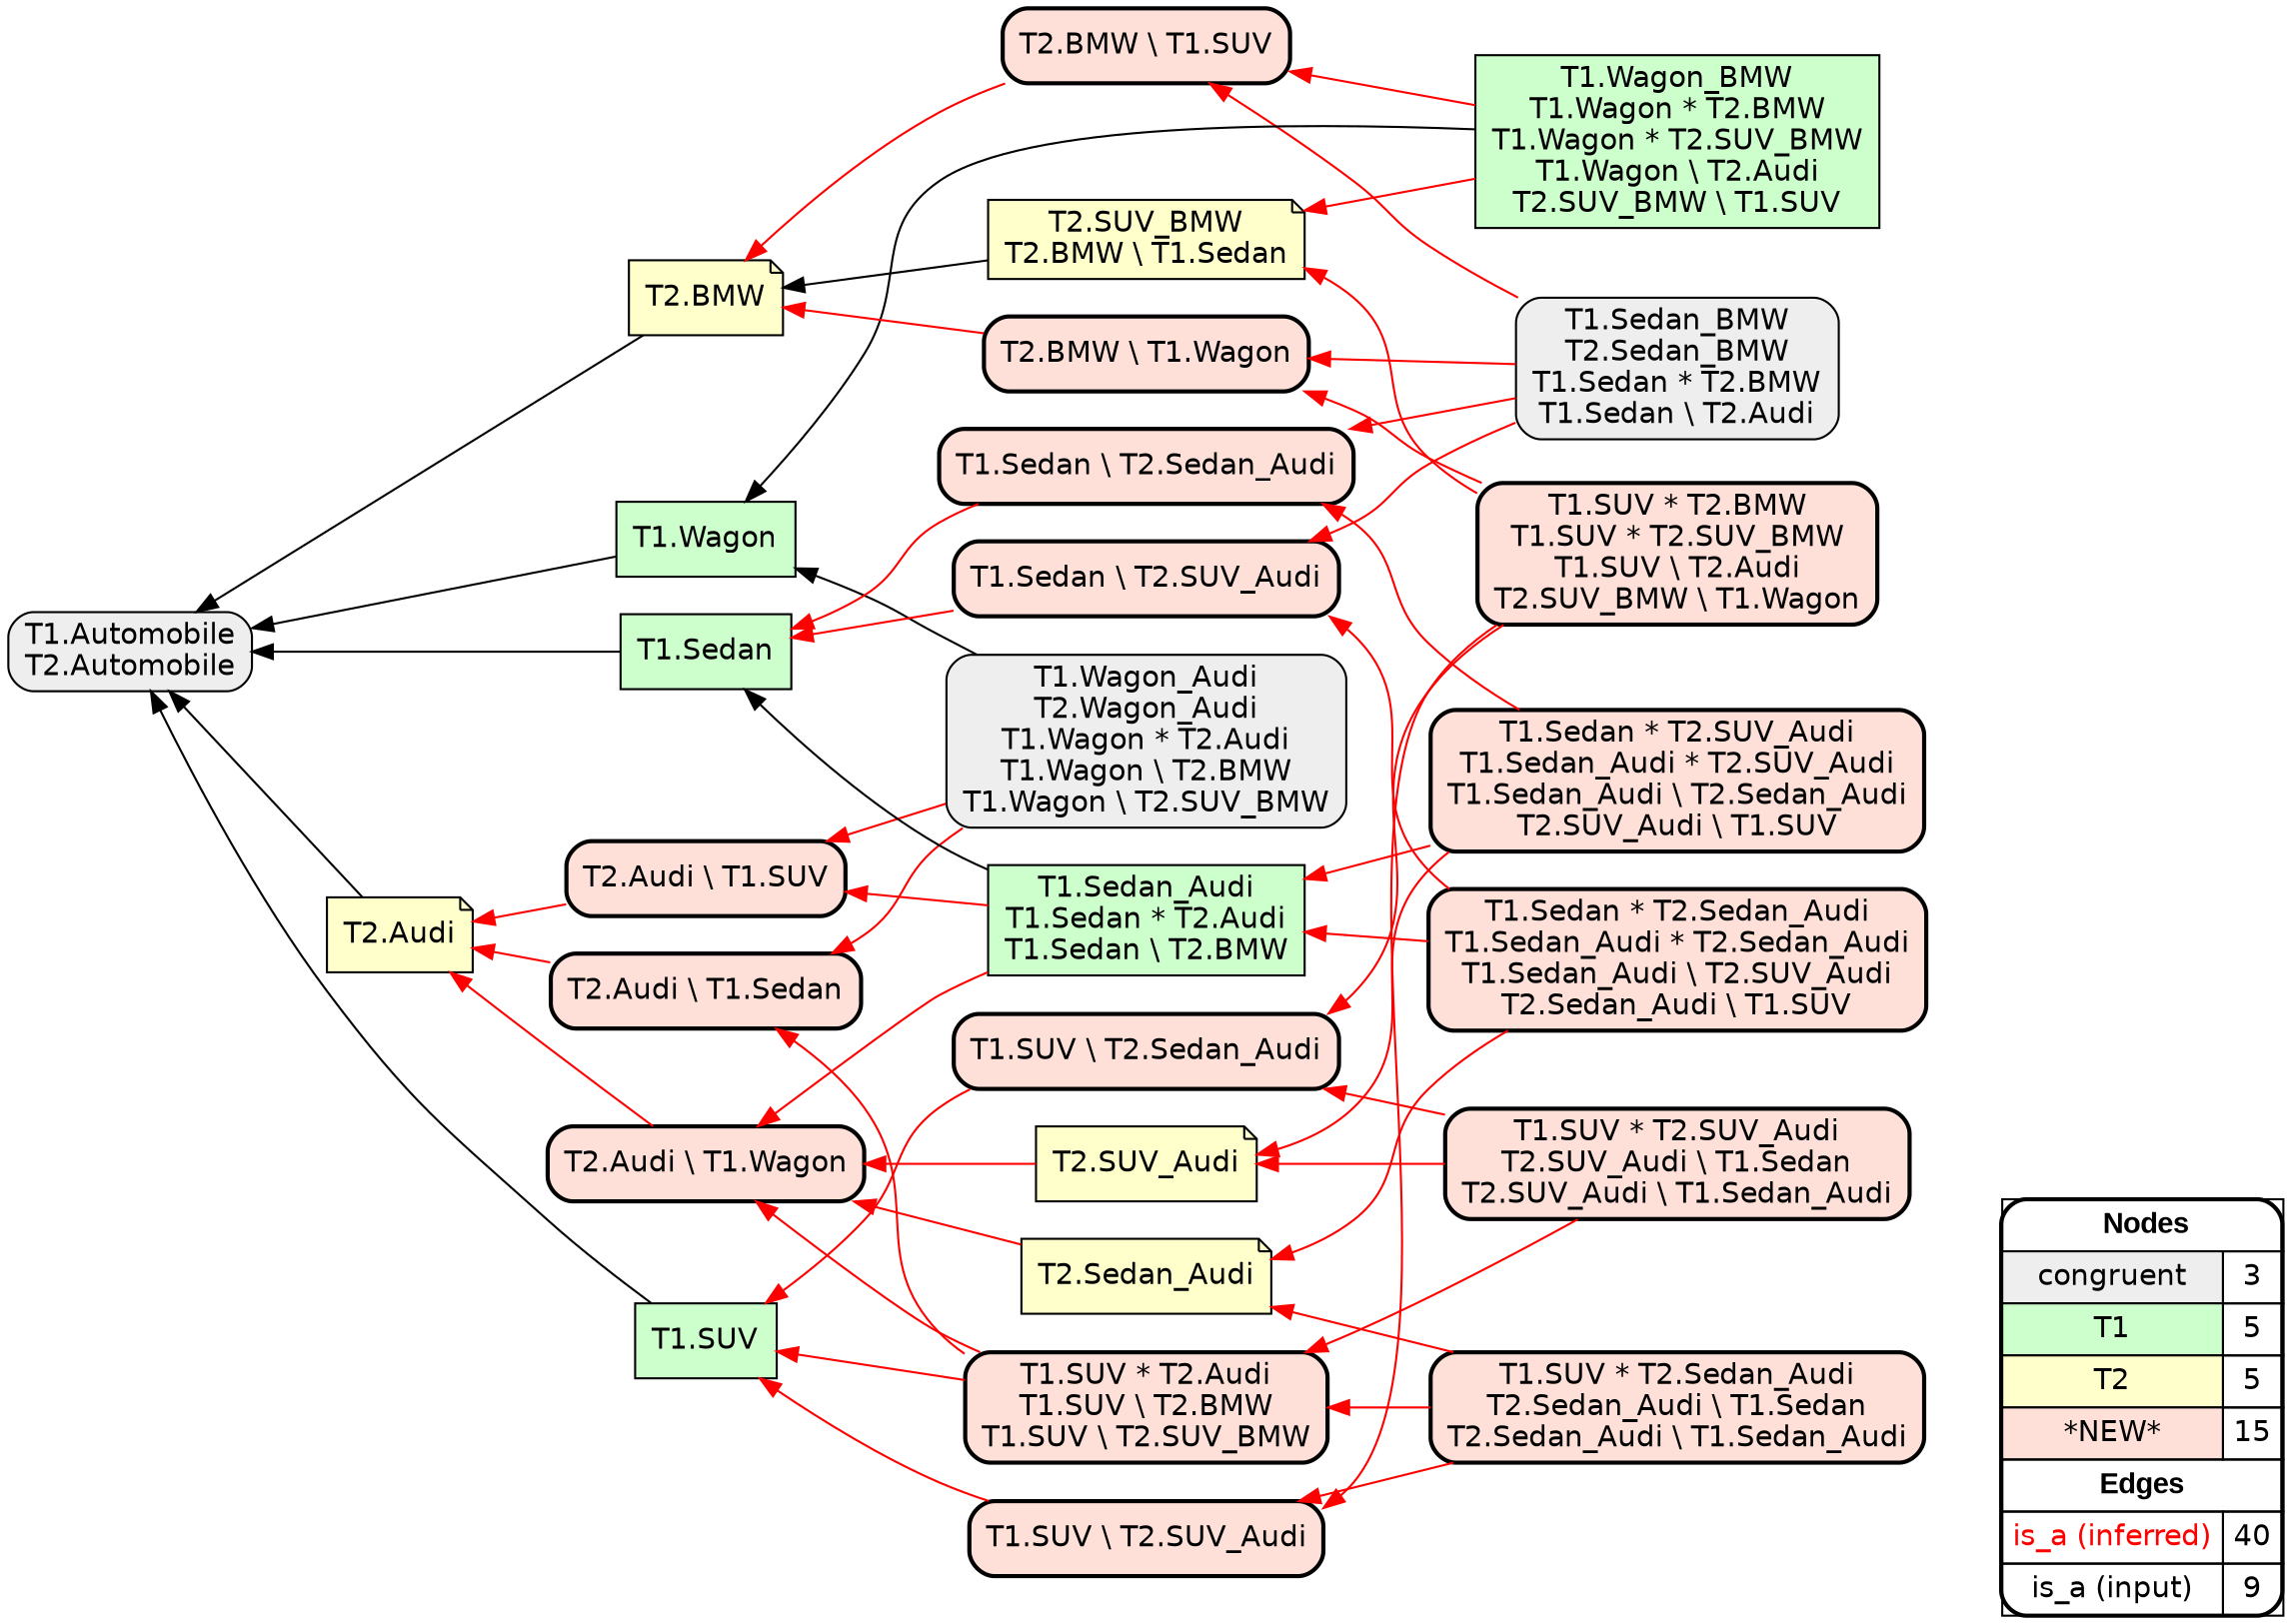 digraph{
rankdir=RL
node[shape=box style="filled,rounded" fillcolor="#EEEEEE" fontname="helvetica"] 
"T1.Automobile\nT2.Automobile"
"T1.Wagon_Audi\nT2.Wagon_Audi\nT1.Wagon * T2.Audi\nT1.Wagon \\ T2.BMW\nT1.Wagon \\ T2.SUV_BMW"
"T1.Sedan_BMW\nT2.Sedan_BMW\nT1.Sedan * T2.BMW\nT1.Sedan \\ T2.Audi"
node[shape=box style=filled fillcolor="#CCFFCC" fontname="helvetica"] 
"T1.Wagon"
"T1.Wagon_BMW\nT1.Wagon * T2.BMW\nT1.Wagon * T2.SUV_BMW\nT1.Wagon \\ T2.Audi\nT2.SUV_BMW \\ T1.SUV"
"T1.Sedan_Audi\nT1.Sedan * T2.Audi\nT1.Sedan \\ T2.BMW"
"T1.Sedan"
"T1.SUV"
node[shape=note style=filled fillcolor="#FFFFCC" fontname="helvetica"] 
"T2.BMW"
"T2.Sedan_Audi"
"T2.SUV_BMW\nT2.BMW \\ T1.Sedan"
"T2.SUV_Audi"
"T2.Audi"
node[shape=box style="filled,rounded,bold" fillcolor="#FFE0D8" fontname="helvetica"] 
"T2.BMW \\ T1.SUV"
"T2.Audi \\ T1.Sedan"
"T2.BMW \\ T1.Wagon"
"T1.Sedan \\ T2.Sedan_Audi"
"T1.SUV \\ T2.Sedan_Audi"
"T1.SUV * T2.Audi\nT1.SUV \\ T2.BMW\nT1.SUV \\ T2.SUV_BMW"
"T1.Sedan * T2.Sedan_Audi\nT1.Sedan_Audi * T2.Sedan_Audi\nT1.Sedan_Audi \\ T2.SUV_Audi\nT2.Sedan_Audi \\ T1.SUV"
"T1.SUV * T2.SUV_Audi\nT2.SUV_Audi \\ T1.Sedan\nT2.SUV_Audi \\ T1.Sedan_Audi"
"T2.Audi \\ T1.Wagon"
"T1.Sedan \\ T2.SUV_Audi"
"T1.SUV * T2.Sedan_Audi\nT2.Sedan_Audi \\ T1.Sedan\nT2.Sedan_Audi \\ T1.Sedan_Audi"
"T2.Audi \\ T1.SUV"
"T1.Sedan * T2.SUV_Audi\nT1.Sedan_Audi * T2.SUV_Audi\nT1.Sedan_Audi \\ T2.Sedan_Audi\nT2.SUV_Audi \\ T1.SUV"
"T1.SUV \\ T2.SUV_Audi"
"T1.SUV * T2.BMW\nT1.SUV * T2.SUV_BMW\nT1.SUV \\ T2.Audi\nT2.SUV_BMW \\ T1.Wagon"
edge[arrowhead=normal style=dotted color="#000000" constraint=true penwidth=1]
edge[arrowhead=normal style=solid color="#FF0000" constraint=true penwidth=1]
"T1.Sedan \\ T2.Sedan_Audi" -> "T1.Sedan"
"T2.BMW \\ T1.Wagon" -> "T2.BMW"
"T2.BMW \\ T1.SUV" -> "T2.BMW"
"T1.SUV * T2.SUV_Audi\nT2.SUV_Audi \\ T1.Sedan\nT2.SUV_Audi \\ T1.Sedan_Audi" -> "T1.SUV \\ T2.Sedan_Audi"
"T1.Sedan_BMW\nT2.Sedan_BMW\nT1.Sedan * T2.BMW\nT1.Sedan \\ T2.Audi" -> "T1.Sedan \\ T2.Sedan_Audi"
"T1.SUV * T2.SUV_Audi\nT2.SUV_Audi \\ T1.Sedan\nT2.SUV_Audi \\ T1.Sedan_Audi" -> "T2.SUV_Audi"
"T1.SUV * T2.Sedan_Audi\nT2.Sedan_Audi \\ T1.Sedan\nT2.Sedan_Audi \\ T1.Sedan_Audi" -> "T1.SUV * T2.Audi\nT1.SUV \\ T2.BMW\nT1.SUV \\ T2.SUV_BMW"
"T1.Wagon_Audi\nT2.Wagon_Audi\nT1.Wagon * T2.Audi\nT1.Wagon \\ T2.BMW\nT1.Wagon \\ T2.SUV_BMW" -> "T2.Audi \\ T1.SUV"
"T1.SUV * T2.Sedan_Audi\nT2.Sedan_Audi \\ T1.Sedan\nT2.Sedan_Audi \\ T1.Sedan_Audi" -> "T2.Sedan_Audi"
"T1.SUV * T2.Sedan_Audi\nT2.Sedan_Audi \\ T1.Sedan\nT2.Sedan_Audi \\ T1.Sedan_Audi" -> "T1.SUV \\ T2.SUV_Audi"
"T1.Sedan_BMW\nT2.Sedan_BMW\nT1.Sedan * T2.BMW\nT1.Sedan \\ T2.Audi" -> "T1.Sedan \\ T2.SUV_Audi"
"T1.SUV \\ T2.Sedan_Audi" -> "T1.SUV"
"T1.Sedan_BMW\nT2.Sedan_BMW\nT1.Sedan * T2.BMW\nT1.Sedan \\ T2.Audi" -> "T2.BMW \\ T1.Wagon"
"T1.Sedan * T2.SUV_Audi\nT1.Sedan_Audi * T2.SUV_Audi\nT1.Sedan_Audi \\ T2.Sedan_Audi\nT2.SUV_Audi \\ T1.SUV" -> "T1.Sedan_Audi\nT1.Sedan * T2.Audi\nT1.Sedan \\ T2.BMW"
"T1.SUV * T2.BMW\nT1.SUV * T2.SUV_BMW\nT1.SUV \\ T2.Audi\nT2.SUV_BMW \\ T1.Wagon" -> "T1.SUV \\ T2.Sedan_Audi"
"T1.Sedan * T2.SUV_Audi\nT1.Sedan_Audi * T2.SUV_Audi\nT1.Sedan_Audi \\ T2.Sedan_Audi\nT2.SUV_Audi \\ T1.SUV" -> "T2.SUV_Audi"
"T1.SUV * T2.Audi\nT1.SUV \\ T2.BMW\nT1.SUV \\ T2.SUV_BMW" -> "T2.Audi \\ T1.Sedan"
"T1.Sedan_Audi\nT1.Sedan * T2.Audi\nT1.Sedan \\ T2.BMW" -> "T2.Audi \\ T1.SUV"
"T2.Sedan_Audi" -> "T2.Audi \\ T1.Wagon"
"T1.SUV * T2.BMW\nT1.SUV * T2.SUV_BMW\nT1.SUV \\ T2.Audi\nT2.SUV_BMW \\ T1.Wagon" -> "T2.SUV_BMW\nT2.BMW \\ T1.Sedan"
"T2.SUV_Audi" -> "T2.Audi \\ T1.Wagon"
"T1.Sedan_BMW\nT2.Sedan_BMW\nT1.Sedan * T2.BMW\nT1.Sedan \\ T2.Audi" -> "T2.BMW \\ T1.SUV"
"T1.Sedan * T2.Sedan_Audi\nT1.Sedan_Audi * T2.Sedan_Audi\nT1.Sedan_Audi \\ T2.SUV_Audi\nT2.Sedan_Audi \\ T1.SUV" -> "T1.Sedan \\ T2.SUV_Audi"
"T1.Wagon_BMW\nT1.Wagon * T2.BMW\nT1.Wagon * T2.SUV_BMW\nT1.Wagon \\ T2.Audi\nT2.SUV_BMW \\ T1.SUV" -> "T2.SUV_BMW\nT2.BMW \\ T1.Sedan"
"T1.Sedan * T2.Sedan_Audi\nT1.Sedan_Audi * T2.Sedan_Audi\nT1.Sedan_Audi \\ T2.SUV_Audi\nT2.Sedan_Audi \\ T1.SUV" -> "T2.Sedan_Audi"
"T1.Sedan * T2.Sedan_Audi\nT1.Sedan_Audi * T2.Sedan_Audi\nT1.Sedan_Audi \\ T2.SUV_Audi\nT2.Sedan_Audi \\ T1.SUV" -> "T1.Sedan_Audi\nT1.Sedan * T2.Audi\nT1.Sedan \\ T2.BMW"
"T1.SUV * T2.Audi\nT1.SUV \\ T2.BMW\nT1.SUV \\ T2.SUV_BMW" -> "T2.Audi \\ T1.Wagon"
"T1.SUV * T2.BMW\nT1.SUV * T2.SUV_BMW\nT1.SUV \\ T2.Audi\nT2.SUV_BMW \\ T1.Wagon" -> "T2.BMW \\ T1.Wagon"
"T1.Sedan * T2.SUV_Audi\nT1.Sedan_Audi * T2.SUV_Audi\nT1.Sedan_Audi \\ T2.Sedan_Audi\nT2.SUV_Audi \\ T1.SUV" -> "T1.Sedan \\ T2.Sedan_Audi"
"T1.Wagon_BMW\nT1.Wagon * T2.BMW\nT1.Wagon * T2.SUV_BMW\nT1.Wagon \\ T2.Audi\nT2.SUV_BMW \\ T1.SUV" -> "T2.BMW \\ T1.SUV"
"T1.Wagon_Audi\nT2.Wagon_Audi\nT1.Wagon * T2.Audi\nT1.Wagon \\ T2.BMW\nT1.Wagon \\ T2.SUV_BMW" -> "T2.Audi \\ T1.Sedan"
"T1.SUV * T2.BMW\nT1.SUV * T2.SUV_BMW\nT1.SUV \\ T2.Audi\nT2.SUV_BMW \\ T1.Wagon" -> "T1.SUV \\ T2.SUV_Audi"
"T2.Audi \\ T1.Sedan" -> "T2.Audi"
"T1.Sedan \\ T2.SUV_Audi" -> "T1.Sedan"
"T1.SUV * T2.SUV_Audi\nT2.SUV_Audi \\ T1.Sedan\nT2.SUV_Audi \\ T1.Sedan_Audi" -> "T1.SUV * T2.Audi\nT1.SUV \\ T2.BMW\nT1.SUV \\ T2.SUV_BMW"
"T1.SUV * T2.Audi\nT1.SUV \\ T2.BMW\nT1.SUV \\ T2.SUV_BMW" -> "T1.SUV"
"T2.Audi \\ T1.SUV" -> "T2.Audi"
"T2.Audi \\ T1.Wagon" -> "T2.Audi"
"T1.Sedan_Audi\nT1.Sedan * T2.Audi\nT1.Sedan \\ T2.BMW" -> "T2.Audi \\ T1.Wagon"
"T1.SUV \\ T2.SUV_Audi" -> "T1.SUV"
edge[arrowhead=normal style=solid color="#000000" constraint=true penwidth=1]
"T1.Sedan_Audi\nT1.Sedan * T2.Audi\nT1.Sedan \\ T2.BMW" -> "T1.Sedan"
"T2.Audi" -> "T1.Automobile\nT2.Automobile"
"T1.SUV" -> "T1.Automobile\nT2.Automobile"
"T1.Wagon_BMW\nT1.Wagon * T2.BMW\nT1.Wagon * T2.SUV_BMW\nT1.Wagon \\ T2.Audi\nT2.SUV_BMW \\ T1.SUV" -> "T1.Wagon"
"T2.SUV_BMW\nT2.BMW \\ T1.Sedan" -> "T2.BMW"
"T1.Wagon" -> "T1.Automobile\nT2.Automobile"
"T1.Sedan" -> "T1.Automobile\nT2.Automobile"
"T2.BMW" -> "T1.Automobile\nT2.Automobile"
"T1.Wagon_Audi\nT2.Wagon_Audi\nT1.Wagon * T2.Audi\nT1.Wagon \\ T2.BMW\nT1.Wagon \\ T2.SUV_BMW" -> "T1.Wagon"
node[shape=box] 
{rank=source Legend [fillcolor= white margin=0 label=< 
 <TABLE BORDER="0" CELLBORDER="1" CELLSPACING="0" CELLPADDING="4"> 
<TR> <TD COLSPAN="2"><font face="Arial Black"> Nodes</font></TD> </TR> 
<TR> 
 <TD bgcolor="#EEEEEE" fontname="helvetica">congruent</TD> 
 <TD>3</TD> 
 </TR> 
<TR> 
 <TD bgcolor="#CCFFCC" fontname="helvetica">T1</TD> 
 <TD>5</TD> 
 </TR> 
<TR> 
 <TD bgcolor="#FFFFCC" fontname="helvetica">T2</TD> 
 <TD>5</TD> 
 </TR> 
<TR> 
 <TD bgcolor="#FFE0D8" fontname="helvetica">*NEW*</TD> 
 <TD>15</TD> 
 </TR> 
<TR> <TD COLSPAN="2"><font face = "Arial Black"> Edges </font></TD> </TR> 
<TR> 
 <TD><font color ="#FF0000">is_a (inferred)</font></TD><TD>40</TD>
</TR>
<TR> 
 <TD><font color ="#000000">is_a (input)</font></TD><TD>9</TD>
</TR>
</TABLE> 
 >] } 
}